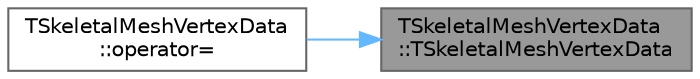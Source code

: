 digraph "TSkeletalMeshVertexData::TSkeletalMeshVertexData"
{
 // INTERACTIVE_SVG=YES
 // LATEX_PDF_SIZE
  bgcolor="transparent";
  edge [fontname=Helvetica,fontsize=10,labelfontname=Helvetica,labelfontsize=10];
  node [fontname=Helvetica,fontsize=10,shape=box,height=0.2,width=0.4];
  rankdir="RL";
  Node1 [id="Node000001",label="TSkeletalMeshVertexData\l::TSkeletalMeshVertexData",height=0.2,width=0.4,color="gray40", fillcolor="grey60", style="filled", fontcolor="black",tooltip="Constructor."];
  Node1 -> Node2 [id="edge1_Node000001_Node000002",dir="back",color="steelblue1",style="solid",tooltip=" "];
  Node2 [id="Node000002",label="TSkeletalMeshVertexData\l::operator=",height=0.2,width=0.4,color="grey40", fillcolor="white", style="filled",URL="$de/da0/classTSkeletalMeshVertexData.html#a0581f1ab0eb797b081e53889dbd78b52",tooltip="Assignment operator."];
}
